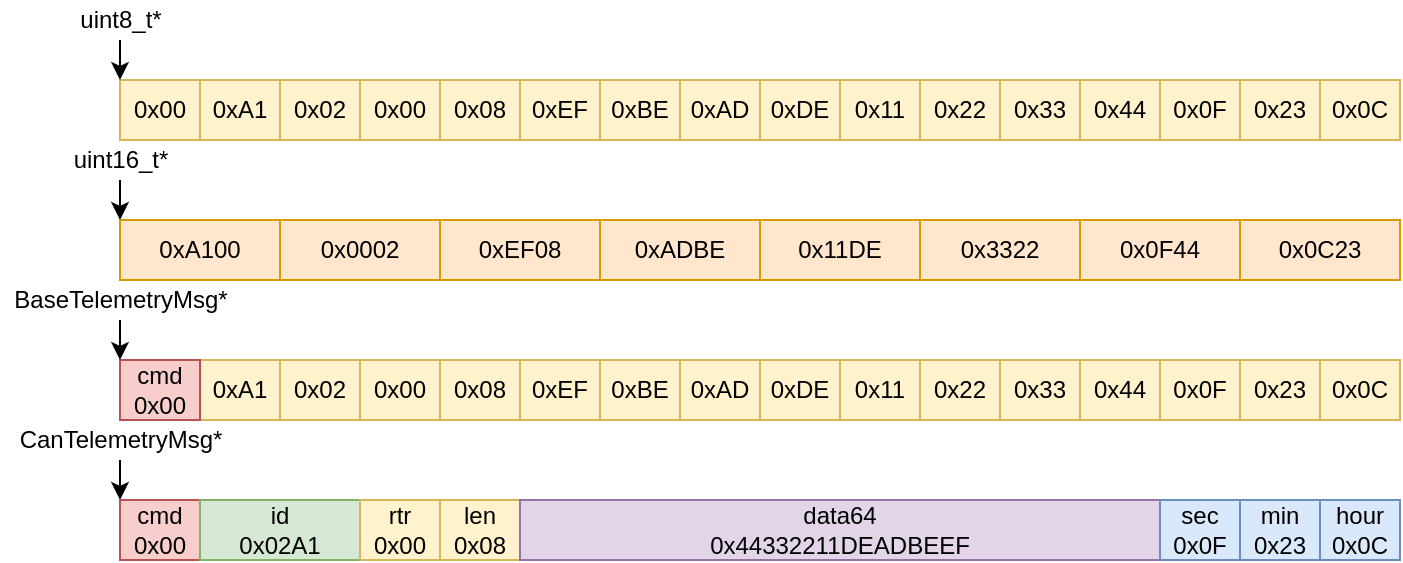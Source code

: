 <mxfile version="12.3.2" type="device" pages="1"><diagram id="vv-O0u9mi7ocmaMDfPvz" name="Page-1"><mxGraphModel dx="1128" dy="690" grid="1" gridSize="10" guides="1" tooltips="1" connect="1" arrows="1" fold="1" page="1" pageScale="1" pageWidth="850" pageHeight="1100" math="0" shadow="0"><root><mxCell id="0"/><mxCell id="1" parent="0"/><mxCell id="Xiok7GhmDYERDEhYudgg-16" value="0x00" style="rounded=0;whiteSpace=wrap;html=1;fillColor=#fff2cc;strokeColor=#d6b656;" vertex="1" parent="1"><mxGeometry x="60" y="80" width="40" height="30" as="geometry"/></mxCell><mxCell id="Xiok7GhmDYERDEhYudgg-17" value="" style="endArrow=classic;html=1;" edge="1" parent="1"><mxGeometry width="50" height="50" relative="1" as="geometry"><mxPoint x="60" y="60" as="sourcePoint"/><mxPoint x="60" y="80" as="targetPoint"/></mxGeometry></mxCell><mxCell id="Xiok7GhmDYERDEhYudgg-18" value="uint8_t*" style="text;html=1;align=center;verticalAlign=middle;resizable=0;points=[];;autosize=1;" vertex="1" parent="1"><mxGeometry x="30" y="40" width="60" height="20" as="geometry"/></mxCell><mxCell id="Xiok7GhmDYERDEhYudgg-19" value="0xA100" style="rounded=0;whiteSpace=wrap;html=1;fillColor=#ffe6cc;strokeColor=#d79b00;" vertex="1" parent="1"><mxGeometry x="60" y="150" width="80" height="30" as="geometry"/></mxCell><mxCell id="Xiok7GhmDYERDEhYudgg-20" value="0x0002" style="rounded=0;whiteSpace=wrap;html=1;fillColor=#ffe6cc;strokeColor=#d79b00;" vertex="1" parent="1"><mxGeometry x="140" y="150" width="80" height="30" as="geometry"/></mxCell><mxCell id="Xiok7GhmDYERDEhYudgg-21" value="0xEF08" style="rounded=0;whiteSpace=wrap;html=1;fillColor=#ffe6cc;strokeColor=#d79b00;" vertex="1" parent="1"><mxGeometry x="220" y="150" width="80" height="30" as="geometry"/></mxCell><mxCell id="Xiok7GhmDYERDEhYudgg-22" value="0xADBE" style="rounded=0;whiteSpace=wrap;html=1;fillColor=#ffe6cc;strokeColor=#d79b00;" vertex="1" parent="1"><mxGeometry x="300" y="150" width="80" height="30" as="geometry"/></mxCell><mxCell id="Xiok7GhmDYERDEhYudgg-23" value="0x11DE" style="rounded=0;whiteSpace=wrap;html=1;fillColor=#ffe6cc;strokeColor=#d79b00;" vertex="1" parent="1"><mxGeometry x="380" y="150" width="80" height="30" as="geometry"/></mxCell><mxCell id="Xiok7GhmDYERDEhYudgg-24" value="0x3322" style="rounded=0;whiteSpace=wrap;html=1;fillColor=#ffe6cc;strokeColor=#d79b00;" vertex="1" parent="1"><mxGeometry x="460" y="150" width="80" height="30" as="geometry"/></mxCell><mxCell id="Xiok7GhmDYERDEhYudgg-25" value="0x0F44" style="rounded=0;whiteSpace=wrap;html=1;fillColor=#ffe6cc;strokeColor=#d79b00;" vertex="1" parent="1"><mxGeometry x="540" y="150" width="80" height="30" as="geometry"/></mxCell><mxCell id="Xiok7GhmDYERDEhYudgg-26" value="0x0C23" style="rounded=0;whiteSpace=wrap;html=1;fillColor=#ffe6cc;strokeColor=#d79b00;" vertex="1" parent="1"><mxGeometry x="620" y="150" width="80" height="30" as="geometry"/></mxCell><mxCell id="Xiok7GhmDYERDEhYudgg-27" value="" style="endArrow=classic;html=1;" edge="1" parent="1"><mxGeometry width="50" height="50" relative="1" as="geometry"><mxPoint x="60" y="130" as="sourcePoint"/><mxPoint x="60" y="150" as="targetPoint"/></mxGeometry></mxCell><mxCell id="Xiok7GhmDYERDEhYudgg-28" value="uint16_t*" style="text;html=1;align=center;verticalAlign=middle;resizable=0;points=[];;autosize=1;" vertex="1" parent="1"><mxGeometry x="30" y="110" width="60" height="20" as="geometry"/></mxCell><mxCell id="Xiok7GhmDYERDEhYudgg-29" value="0xA1" style="rounded=0;whiteSpace=wrap;html=1;fillColor=#fff2cc;strokeColor=#d6b656;" vertex="1" parent="1"><mxGeometry x="100" y="220" width="40" height="30" as="geometry"/></mxCell><mxCell id="Xiok7GhmDYERDEhYudgg-30" value="0x02" style="rounded=0;whiteSpace=wrap;html=1;fillColor=#fff2cc;strokeColor=#d6b656;" vertex="1" parent="1"><mxGeometry x="140" y="220" width="40" height="30" as="geometry"/></mxCell><mxCell id="Xiok7GhmDYERDEhYudgg-31" value="0x00" style="rounded=0;whiteSpace=wrap;html=1;fillColor=#fff2cc;strokeColor=#d6b656;" vertex="1" parent="1"><mxGeometry x="180" y="220" width="40" height="30" as="geometry"/></mxCell><mxCell id="Xiok7GhmDYERDEhYudgg-32" value="0x08" style="rounded=0;whiteSpace=wrap;html=1;fillColor=#fff2cc;strokeColor=#d6b656;" vertex="1" parent="1"><mxGeometry x="220" y="220" width="40" height="30" as="geometry"/></mxCell><mxCell id="Xiok7GhmDYERDEhYudgg-33" value="0xEF" style="rounded=0;whiteSpace=wrap;html=1;fillColor=#fff2cc;strokeColor=#d6b656;" vertex="1" parent="1"><mxGeometry x="260" y="220" width="40" height="30" as="geometry"/></mxCell><mxCell id="Xiok7GhmDYERDEhYudgg-34" value="0xBE" style="rounded=0;whiteSpace=wrap;html=1;fillColor=#fff2cc;strokeColor=#d6b656;" vertex="1" parent="1"><mxGeometry x="300" y="220" width="40" height="30" as="geometry"/></mxCell><mxCell id="Xiok7GhmDYERDEhYudgg-35" value="0xAD" style="rounded=0;whiteSpace=wrap;html=1;fillColor=#fff2cc;strokeColor=#d6b656;" vertex="1" parent="1"><mxGeometry x="340" y="220" width="40" height="30" as="geometry"/></mxCell><mxCell id="Xiok7GhmDYERDEhYudgg-36" value="0xDE" style="rounded=0;whiteSpace=wrap;html=1;fillColor=#fff2cc;strokeColor=#d6b656;" vertex="1" parent="1"><mxGeometry x="380" y="220" width="40" height="30" as="geometry"/></mxCell><mxCell id="Xiok7GhmDYERDEhYudgg-37" value="0x11" style="rounded=0;whiteSpace=wrap;html=1;fillColor=#fff2cc;strokeColor=#d6b656;" vertex="1" parent="1"><mxGeometry x="420" y="220" width="40" height="30" as="geometry"/></mxCell><mxCell id="Xiok7GhmDYERDEhYudgg-38" value="0x22" style="rounded=0;whiteSpace=wrap;html=1;fillColor=#fff2cc;strokeColor=#d6b656;" vertex="1" parent="1"><mxGeometry x="460" y="220" width="40" height="30" as="geometry"/></mxCell><mxCell id="Xiok7GhmDYERDEhYudgg-39" value="0x33" style="rounded=0;whiteSpace=wrap;html=1;fillColor=#fff2cc;strokeColor=#d6b656;" vertex="1" parent="1"><mxGeometry x="500" y="220" width="40" height="30" as="geometry"/></mxCell><mxCell id="Xiok7GhmDYERDEhYudgg-40" value="0x44" style="rounded=0;whiteSpace=wrap;html=1;fillColor=#fff2cc;strokeColor=#d6b656;" vertex="1" parent="1"><mxGeometry x="540" y="220" width="40" height="30" as="geometry"/></mxCell><mxCell id="Xiok7GhmDYERDEhYudgg-41" value="0x0F" style="rounded=0;whiteSpace=wrap;html=1;fillColor=#fff2cc;strokeColor=#d6b656;" vertex="1" parent="1"><mxGeometry x="580" y="220" width="40" height="30" as="geometry"/></mxCell><mxCell id="Xiok7GhmDYERDEhYudgg-42" value="0x23" style="rounded=0;whiteSpace=wrap;html=1;fillColor=#fff2cc;strokeColor=#d6b656;" vertex="1" parent="1"><mxGeometry x="620" y="220" width="40" height="30" as="geometry"/></mxCell><mxCell id="Xiok7GhmDYERDEhYudgg-43" value="0x0C" style="rounded=0;whiteSpace=wrap;html=1;fillColor=#fff2cc;strokeColor=#d6b656;" vertex="1" parent="1"><mxGeometry x="660" y="220" width="40" height="30" as="geometry"/></mxCell><mxCell id="Xiok7GhmDYERDEhYudgg-44" value="cmd&lt;br&gt;0x00" style="rounded=0;whiteSpace=wrap;html=1;fillColor=#f8cecc;strokeColor=#b85450;" vertex="1" parent="1"><mxGeometry x="60" y="220" width="40" height="30" as="geometry"/></mxCell><mxCell id="Xiok7GhmDYERDEhYudgg-45" value="" style="endArrow=classic;html=1;" edge="1" parent="1"><mxGeometry width="50" height="50" relative="1" as="geometry"><mxPoint x="60" y="200" as="sourcePoint"/><mxPoint x="60" y="220" as="targetPoint"/></mxGeometry></mxCell><mxCell id="Xiok7GhmDYERDEhYudgg-46" value="BaseTelemetryMsg*" style="text;html=1;align=center;verticalAlign=middle;resizable=0;points=[];;autosize=1;" vertex="1" parent="1"><mxGeometry y="180" width="120" height="20" as="geometry"/></mxCell><mxCell id="Xiok7GhmDYERDEhYudgg-47" value="" style="endArrow=classic;html=1;" edge="1" parent="1"><mxGeometry width="50" height="50" relative="1" as="geometry"><mxPoint x="60" y="270" as="sourcePoint"/><mxPoint x="60" y="290" as="targetPoint"/></mxGeometry></mxCell><mxCell id="Xiok7GhmDYERDEhYudgg-48" value="CanTelemetryMsg*" style="text;html=1;align=center;verticalAlign=middle;resizable=0;points=[];;autosize=1;" vertex="1" parent="1"><mxGeometry y="250" width="120" height="20" as="geometry"/></mxCell><mxCell id="Xiok7GhmDYERDEhYudgg-49" value="cmd&lt;br&gt;0x00" style="rounded=0;whiteSpace=wrap;html=1;fillColor=#f8cecc;strokeColor=#b85450;" vertex="1" parent="1"><mxGeometry x="60" y="290" width="40" height="30" as="geometry"/></mxCell><mxCell id="Xiok7GhmDYERDEhYudgg-50" value="id&lt;br&gt;0x02A1" style="rounded=0;whiteSpace=wrap;html=1;fillColor=#d5e8d4;strokeColor=#82b366;" vertex="1" parent="1"><mxGeometry x="100" y="290" width="80" height="30" as="geometry"/></mxCell><mxCell id="Xiok7GhmDYERDEhYudgg-51" value="rtr&lt;br&gt;0x00" style="rounded=0;whiteSpace=wrap;html=1;fillColor=#fff2cc;strokeColor=#d6b656;" vertex="1" parent="1"><mxGeometry x="180" y="290" width="40" height="30" as="geometry"/></mxCell><mxCell id="Xiok7GhmDYERDEhYudgg-52" value="len&lt;br&gt;0x08" style="rounded=0;whiteSpace=wrap;html=1;fillColor=#fff2cc;strokeColor=#d6b656;" vertex="1" parent="1"><mxGeometry x="220" y="290" width="40" height="30" as="geometry"/></mxCell><mxCell id="Xiok7GhmDYERDEhYudgg-53" value="data64&lt;br&gt;0x44332211DEADBEEF" style="rounded=0;whiteSpace=wrap;html=1;fillColor=#e1d5e7;strokeColor=#9673a6;" vertex="1" parent="1"><mxGeometry x="260" y="290" width="320" height="30" as="geometry"/></mxCell><mxCell id="Xiok7GhmDYERDEhYudgg-54" value="sec&lt;br&gt;0x0F" style="rounded=0;whiteSpace=wrap;html=1;fillColor=#dae8fc;strokeColor=#6c8ebf;" vertex="1" parent="1"><mxGeometry x="580" y="290" width="40" height="30" as="geometry"/></mxCell><mxCell id="Xiok7GhmDYERDEhYudgg-55" value="min&lt;br&gt;0x23" style="rounded=0;whiteSpace=wrap;html=1;fillColor=#dae8fc;strokeColor=#6c8ebf;" vertex="1" parent="1"><mxGeometry x="620" y="290" width="40" height="30" as="geometry"/></mxCell><mxCell id="Xiok7GhmDYERDEhYudgg-56" value="hour&lt;br&gt;0x0C" style="rounded=0;whiteSpace=wrap;html=1;fillColor=#dae8fc;strokeColor=#6c8ebf;" vertex="1" parent="1"><mxGeometry x="660" y="290" width="40" height="30" as="geometry"/></mxCell><mxCell id="Xiok7GhmDYERDEhYudgg-59" value="0xA1" style="rounded=0;whiteSpace=wrap;html=1;fillColor=#fff2cc;strokeColor=#d6b656;" vertex="1" parent="1"><mxGeometry x="100" y="80" width="40" height="30" as="geometry"/></mxCell><mxCell id="Xiok7GhmDYERDEhYudgg-60" value="0x02" style="rounded=0;whiteSpace=wrap;html=1;fillColor=#fff2cc;strokeColor=#d6b656;" vertex="1" parent="1"><mxGeometry x="140" y="80" width="40" height="30" as="geometry"/></mxCell><mxCell id="Xiok7GhmDYERDEhYudgg-61" value="0x00" style="rounded=0;whiteSpace=wrap;html=1;fillColor=#fff2cc;strokeColor=#d6b656;" vertex="1" parent="1"><mxGeometry x="180" y="80" width="40" height="30" as="geometry"/></mxCell><mxCell id="Xiok7GhmDYERDEhYudgg-62" value="0x08" style="rounded=0;whiteSpace=wrap;html=1;fillColor=#fff2cc;strokeColor=#d6b656;" vertex="1" parent="1"><mxGeometry x="220" y="80" width="40" height="30" as="geometry"/></mxCell><mxCell id="Xiok7GhmDYERDEhYudgg-63" value="0xEF" style="rounded=0;whiteSpace=wrap;html=1;fillColor=#fff2cc;strokeColor=#d6b656;" vertex="1" parent="1"><mxGeometry x="260" y="80" width="40" height="30" as="geometry"/></mxCell><mxCell id="Xiok7GhmDYERDEhYudgg-64" value="0xBE" style="rounded=0;whiteSpace=wrap;html=1;fillColor=#fff2cc;strokeColor=#d6b656;" vertex="1" parent="1"><mxGeometry x="300" y="80" width="40" height="30" as="geometry"/></mxCell><mxCell id="Xiok7GhmDYERDEhYudgg-65" value="0xAD" style="rounded=0;whiteSpace=wrap;html=1;fillColor=#fff2cc;strokeColor=#d6b656;" vertex="1" parent="1"><mxGeometry x="340" y="80" width="40" height="30" as="geometry"/></mxCell><mxCell id="Xiok7GhmDYERDEhYudgg-66" value="0xDE" style="rounded=0;whiteSpace=wrap;html=1;fillColor=#fff2cc;strokeColor=#d6b656;" vertex="1" parent="1"><mxGeometry x="380" y="80" width="40" height="30" as="geometry"/></mxCell><mxCell id="Xiok7GhmDYERDEhYudgg-67" value="0x11" style="rounded=0;whiteSpace=wrap;html=1;fillColor=#fff2cc;strokeColor=#d6b656;" vertex="1" parent="1"><mxGeometry x="420" y="80" width="40" height="30" as="geometry"/></mxCell><mxCell id="Xiok7GhmDYERDEhYudgg-68" value="0x22" style="rounded=0;whiteSpace=wrap;html=1;fillColor=#fff2cc;strokeColor=#d6b656;" vertex="1" parent="1"><mxGeometry x="460" y="80" width="40" height="30" as="geometry"/></mxCell><mxCell id="Xiok7GhmDYERDEhYudgg-69" value="0x33" style="rounded=0;whiteSpace=wrap;html=1;fillColor=#fff2cc;strokeColor=#d6b656;" vertex="1" parent="1"><mxGeometry x="500" y="80" width="40" height="30" as="geometry"/></mxCell><mxCell id="Xiok7GhmDYERDEhYudgg-70" value="0x44" style="rounded=0;whiteSpace=wrap;html=1;fillColor=#fff2cc;strokeColor=#d6b656;" vertex="1" parent="1"><mxGeometry x="540" y="80" width="40" height="30" as="geometry"/></mxCell><mxCell id="Xiok7GhmDYERDEhYudgg-71" value="0x0F" style="rounded=0;whiteSpace=wrap;html=1;fillColor=#fff2cc;strokeColor=#d6b656;" vertex="1" parent="1"><mxGeometry x="580" y="80" width="40" height="30" as="geometry"/></mxCell><mxCell id="Xiok7GhmDYERDEhYudgg-72" value="0x23" style="rounded=0;whiteSpace=wrap;html=1;fillColor=#fff2cc;strokeColor=#d6b656;" vertex="1" parent="1"><mxGeometry x="620" y="80" width="40" height="30" as="geometry"/></mxCell><mxCell id="Xiok7GhmDYERDEhYudgg-73" value="0x0C" style="rounded=0;whiteSpace=wrap;html=1;fillColor=#fff2cc;strokeColor=#d6b656;" vertex="1" parent="1"><mxGeometry x="660" y="80" width="40" height="30" as="geometry"/></mxCell></root></mxGraphModel></diagram></mxfile>